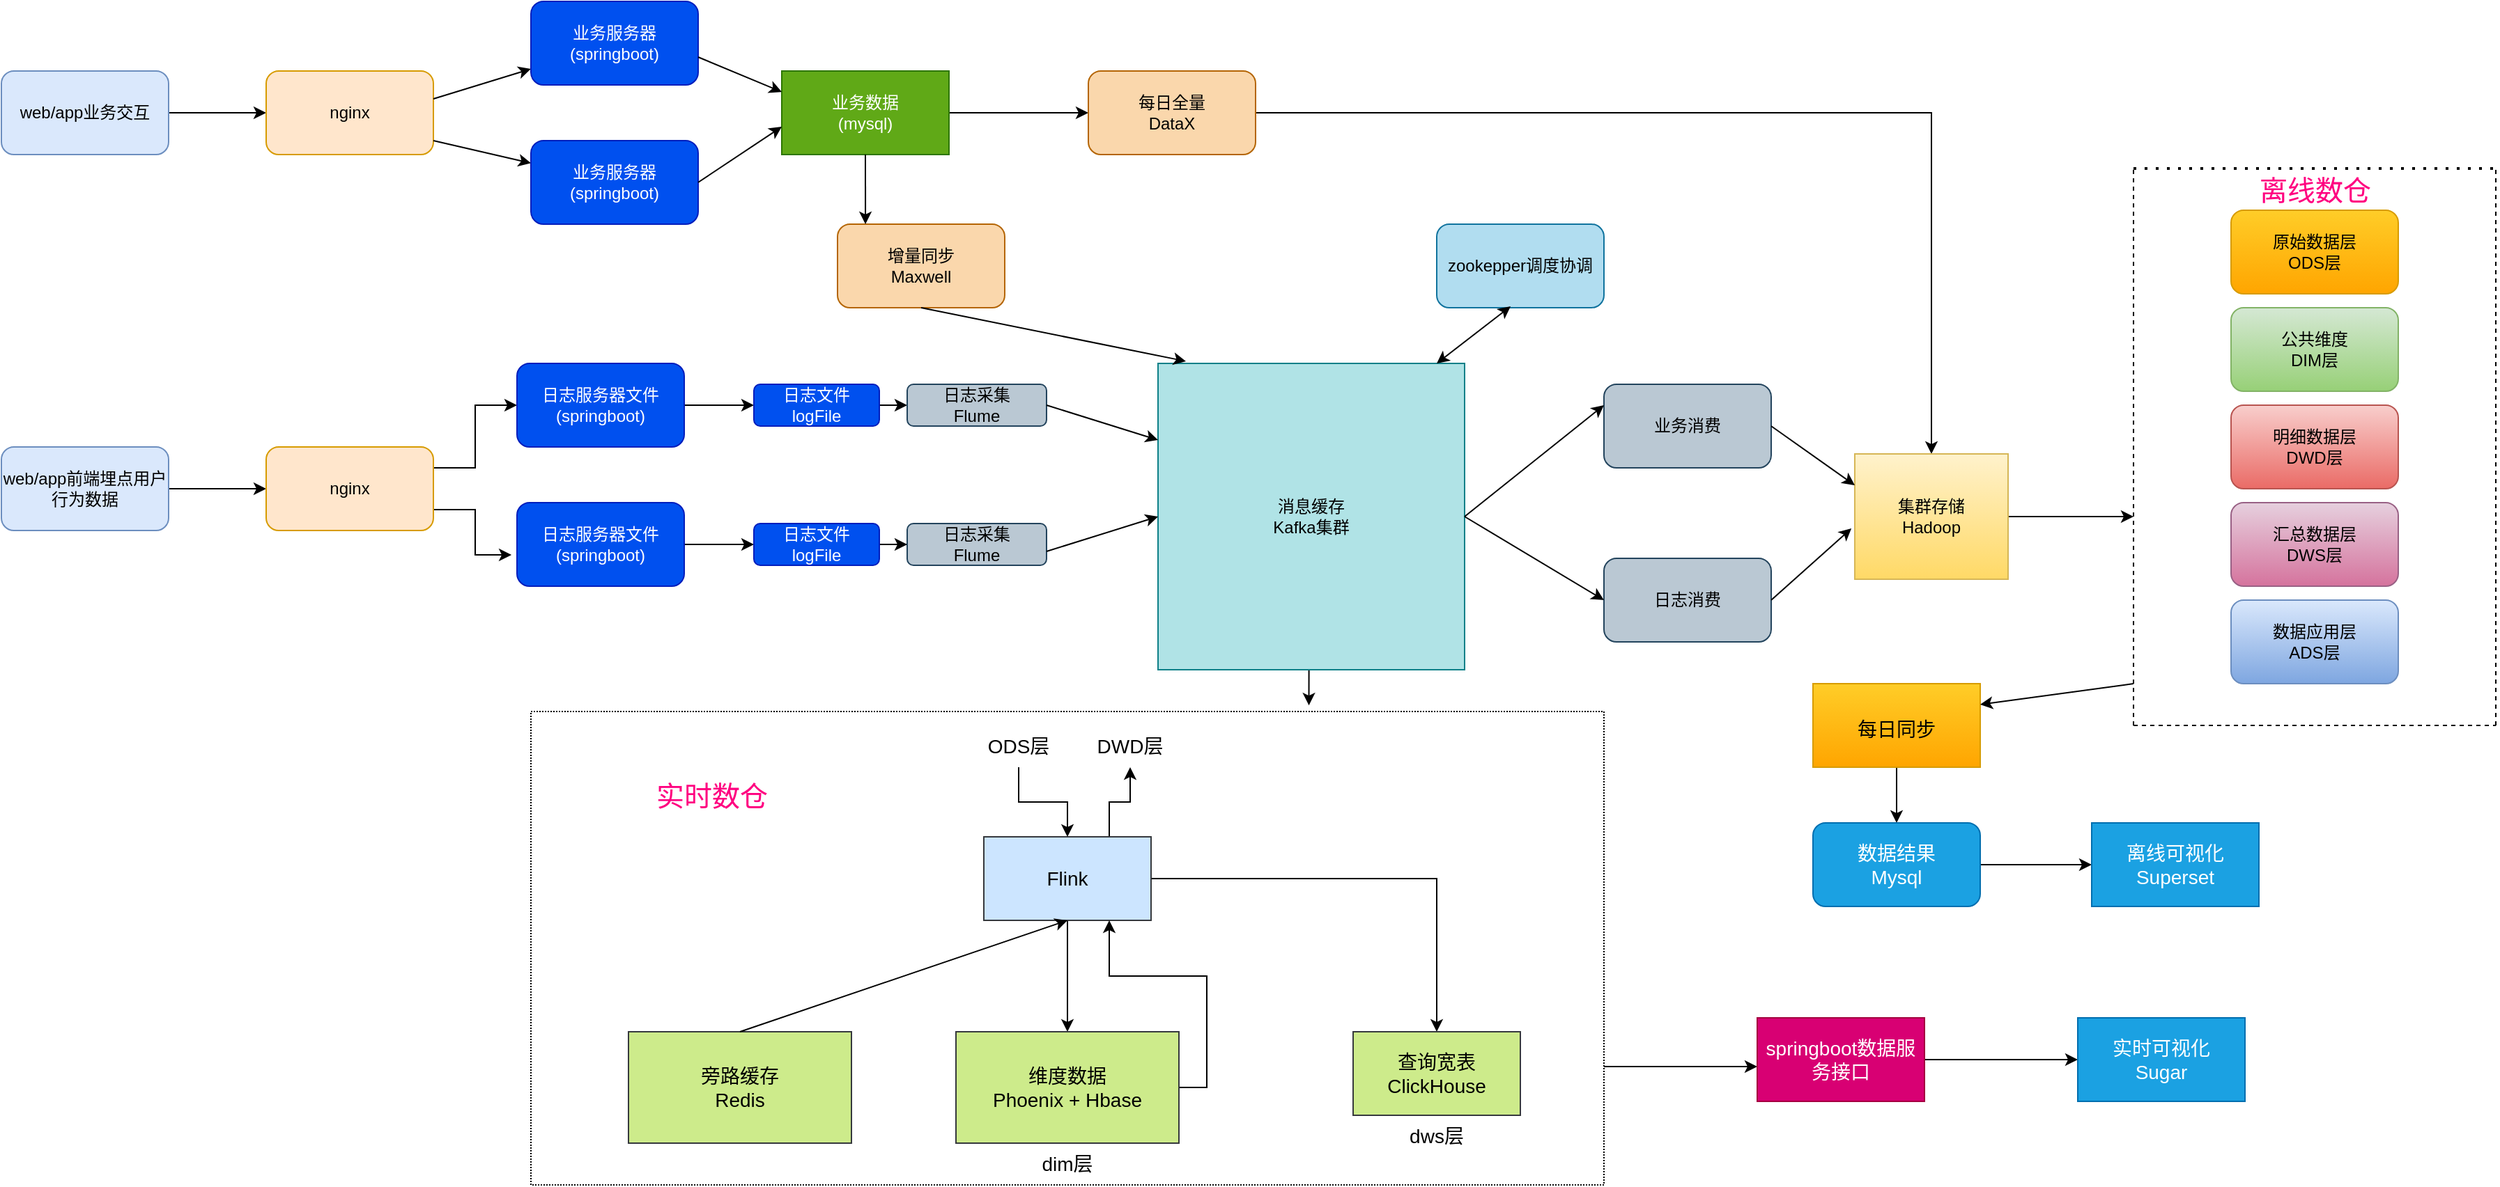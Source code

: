 <mxfile version="20.2.3" type="github">
  <diagram id="mUF7Dhoywo7Pxl9o-WP5" name="第 1 页">
    <mxGraphModel dx="1384" dy="921" grid="1" gridSize="10" guides="1" tooltips="1" connect="1" arrows="1" fold="1" page="1" pageScale="1" pageWidth="1920" pageHeight="1200" math="0" shadow="0">
      <root>
        <mxCell id="0" />
        <mxCell id="1" parent="0" />
        <mxCell id="dPiE7eh1zPIa-c6Ro65R-3" style="edgeStyle=orthogonalEdgeStyle;rounded=0;orthogonalLoop=1;jettySize=auto;html=1;exitX=1;exitY=0.5;exitDx=0;exitDy=0;" edge="1" parent="1" source="dPiE7eh1zPIa-c6Ro65R-1">
          <mxGeometry relative="1" as="geometry">
            <mxPoint x="250" y="110" as="targetPoint" />
          </mxGeometry>
        </mxCell>
        <mxCell id="dPiE7eh1zPIa-c6Ro65R-1" value="web/app业务交互" style="rounded=1;whiteSpace=wrap;html=1;fillColor=#dae8fc;strokeColor=#6c8ebf;" vertex="1" parent="1">
          <mxGeometry x="60" y="80" width="120" height="60" as="geometry" />
        </mxCell>
        <mxCell id="dPiE7eh1zPIa-c6Ro65R-4" value="nginx" style="rounded=1;whiteSpace=wrap;html=1;fillColor=#ffe6cc;strokeColor=#d79b00;" vertex="1" parent="1">
          <mxGeometry x="250" y="80" width="120" height="60" as="geometry" />
        </mxCell>
        <mxCell id="dPiE7eh1zPIa-c6Ro65R-6" value="" style="endArrow=classic;html=1;rounded=0;" edge="1" parent="1" target="dPiE7eh1zPIa-c6Ro65R-9">
          <mxGeometry width="50" height="50" relative="1" as="geometry">
            <mxPoint x="370" y="100" as="sourcePoint" />
            <mxPoint x="440" y="70" as="targetPoint" />
          </mxGeometry>
        </mxCell>
        <mxCell id="dPiE7eh1zPIa-c6Ro65R-7" value="" style="endArrow=classic;html=1;rounded=0;" edge="1" parent="1" target="dPiE7eh1zPIa-c6Ro65R-8">
          <mxGeometry width="50" height="50" relative="1" as="geometry">
            <mxPoint x="370" y="130" as="sourcePoint" />
            <mxPoint x="440" y="150" as="targetPoint" />
          </mxGeometry>
        </mxCell>
        <mxCell id="dPiE7eh1zPIa-c6Ro65R-8" value="业务服务器&lt;br&gt;(springboot)" style="rounded=1;whiteSpace=wrap;html=1;fillColor=#0050ef;fontColor=#ffffff;strokeColor=#001DBC;" vertex="1" parent="1">
          <mxGeometry x="440" y="130" width="120" height="60" as="geometry" />
        </mxCell>
        <mxCell id="dPiE7eh1zPIa-c6Ro65R-9" value="业务服务器&lt;br&gt;(springboot)" style="rounded=1;whiteSpace=wrap;html=1;fillColor=#0050ef;fontColor=#ffffff;strokeColor=#001DBC;" vertex="1" parent="1">
          <mxGeometry x="440" y="30" width="120" height="60" as="geometry" />
        </mxCell>
        <mxCell id="dPiE7eh1zPIa-c6Ro65R-16" style="edgeStyle=orthogonalEdgeStyle;rounded=0;orthogonalLoop=1;jettySize=auto;html=1;exitX=1;exitY=0.5;exitDx=0;exitDy=0;entryX=0;entryY=0.5;entryDx=0;entryDy=0;" edge="1" parent="1" source="dPiE7eh1zPIa-c6Ro65R-10" target="dPiE7eh1zPIa-c6Ro65R-15">
          <mxGeometry relative="1" as="geometry" />
        </mxCell>
        <mxCell id="dPiE7eh1zPIa-c6Ro65R-10" value="业务数据&lt;br&gt;(mysql)" style="rounded=0;whiteSpace=wrap;html=1;fillColor=#60a917;fontColor=#ffffff;strokeColor=#2D7600;" vertex="1" parent="1">
          <mxGeometry x="620" y="80" width="120" height="60" as="geometry" />
        </mxCell>
        <mxCell id="dPiE7eh1zPIa-c6Ro65R-13" value="" style="endArrow=classic;html=1;rounded=0;exitX=1;exitY=0.5;exitDx=0;exitDy=0;" edge="1" parent="1" source="dPiE7eh1zPIa-c6Ro65R-8">
          <mxGeometry width="50" height="50" relative="1" as="geometry">
            <mxPoint x="570" y="170" as="sourcePoint" />
            <mxPoint x="620" y="120" as="targetPoint" />
          </mxGeometry>
        </mxCell>
        <mxCell id="dPiE7eh1zPIa-c6Ro65R-14" value="" style="endArrow=classic;html=1;rounded=0;entryX=0;entryY=0.25;entryDx=0;entryDy=0;" edge="1" parent="1" target="dPiE7eh1zPIa-c6Ro65R-10">
          <mxGeometry width="50" height="50" relative="1" as="geometry">
            <mxPoint x="560" y="70" as="sourcePoint" />
            <mxPoint x="610" y="20" as="targetPoint" />
          </mxGeometry>
        </mxCell>
        <mxCell id="dPiE7eh1zPIa-c6Ro65R-54" style="edgeStyle=orthogonalEdgeStyle;rounded=0;orthogonalLoop=1;jettySize=auto;html=1;exitX=1;exitY=0.5;exitDx=0;exitDy=0;entryX=0.5;entryY=0;entryDx=0;entryDy=0;" edge="1" parent="1" source="dPiE7eh1zPIa-c6Ro65R-15" target="dPiE7eh1zPIa-c6Ro65R-42">
          <mxGeometry relative="1" as="geometry" />
        </mxCell>
        <mxCell id="dPiE7eh1zPIa-c6Ro65R-15" value="每日全量&lt;br&gt;DataX" style="rounded=1;whiteSpace=wrap;html=1;fillColor=#fad7ac;strokeColor=#b46504;" vertex="1" parent="1">
          <mxGeometry x="840" y="80" width="120" height="60" as="geometry" />
        </mxCell>
        <mxCell id="dPiE7eh1zPIa-c6Ro65R-19" style="edgeStyle=orthogonalEdgeStyle;rounded=0;orthogonalLoop=1;jettySize=auto;html=1;exitX=1;exitY=0.5;exitDx=0;exitDy=0;entryX=0;entryY=0.5;entryDx=0;entryDy=0;" edge="1" parent="1" source="dPiE7eh1zPIa-c6Ro65R-17" target="dPiE7eh1zPIa-c6Ro65R-18">
          <mxGeometry relative="1" as="geometry" />
        </mxCell>
        <mxCell id="dPiE7eh1zPIa-c6Ro65R-17" value="web/app前端埋点用户行为数据" style="rounded=1;whiteSpace=wrap;html=1;fillColor=#dae8fc;strokeColor=#6c8ebf;" vertex="1" parent="1">
          <mxGeometry x="60" y="350" width="120" height="60" as="geometry" />
        </mxCell>
        <mxCell id="dPiE7eh1zPIa-c6Ro65R-24" style="edgeStyle=orthogonalEdgeStyle;rounded=0;orthogonalLoop=1;jettySize=auto;html=1;exitX=1;exitY=0.25;exitDx=0;exitDy=0;entryX=0;entryY=0.5;entryDx=0;entryDy=0;" edge="1" parent="1" source="dPiE7eh1zPIa-c6Ro65R-18" target="dPiE7eh1zPIa-c6Ro65R-20">
          <mxGeometry relative="1" as="geometry">
            <Array as="points">
              <mxPoint x="400" y="365" />
              <mxPoint x="400" y="320" />
            </Array>
          </mxGeometry>
        </mxCell>
        <mxCell id="dPiE7eh1zPIa-c6Ro65R-25" style="edgeStyle=orthogonalEdgeStyle;rounded=0;orthogonalLoop=1;jettySize=auto;html=1;exitX=1;exitY=0.75;exitDx=0;exitDy=0;entryX=-0.033;entryY=0.625;entryDx=0;entryDy=0;entryPerimeter=0;" edge="1" parent="1" source="dPiE7eh1zPIa-c6Ro65R-18" target="dPiE7eh1zPIa-c6Ro65R-22">
          <mxGeometry relative="1" as="geometry" />
        </mxCell>
        <mxCell id="dPiE7eh1zPIa-c6Ro65R-18" value="nginx" style="rounded=1;whiteSpace=wrap;html=1;fillColor=#ffe6cc;strokeColor=#d79b00;" vertex="1" parent="1">
          <mxGeometry x="250" y="350" width="120" height="60" as="geometry" />
        </mxCell>
        <mxCell id="dPiE7eh1zPIa-c6Ro65R-28" style="edgeStyle=orthogonalEdgeStyle;rounded=0;orthogonalLoop=1;jettySize=auto;html=1;exitX=1;exitY=0.5;exitDx=0;exitDy=0;entryX=0;entryY=0.5;entryDx=0;entryDy=0;" edge="1" parent="1" source="dPiE7eh1zPIa-c6Ro65R-20" target="dPiE7eh1zPIa-c6Ro65R-26">
          <mxGeometry relative="1" as="geometry" />
        </mxCell>
        <mxCell id="dPiE7eh1zPIa-c6Ro65R-20" value="日志服务器文件&lt;br&gt;(springboot)" style="rounded=1;whiteSpace=wrap;html=1;fillColor=#0050ef;fontColor=#ffffff;strokeColor=#001DBC;" vertex="1" parent="1">
          <mxGeometry x="430" y="290" width="120" height="60" as="geometry" />
        </mxCell>
        <mxCell id="dPiE7eh1zPIa-c6Ro65R-29" style="edgeStyle=orthogonalEdgeStyle;rounded=0;orthogonalLoop=1;jettySize=auto;html=1;exitX=1;exitY=0.5;exitDx=0;exitDy=0;entryX=0;entryY=0.5;entryDx=0;entryDy=0;" edge="1" parent="1" source="dPiE7eh1zPIa-c6Ro65R-22" target="dPiE7eh1zPIa-c6Ro65R-27">
          <mxGeometry relative="1" as="geometry" />
        </mxCell>
        <mxCell id="dPiE7eh1zPIa-c6Ro65R-22" value="日志服务器文件&lt;br&gt;(springboot)" style="rounded=1;whiteSpace=wrap;html=1;fillColor=#0050ef;fontColor=#ffffff;strokeColor=#001DBC;" vertex="1" parent="1">
          <mxGeometry x="430" y="390" width="120" height="60" as="geometry" />
        </mxCell>
        <mxCell id="dPiE7eh1zPIa-c6Ro65R-32" style="edgeStyle=orthogonalEdgeStyle;rounded=0;orthogonalLoop=1;jettySize=auto;html=1;exitX=1;exitY=0.5;exitDx=0;exitDy=0;entryX=0;entryY=0.5;entryDx=0;entryDy=0;" edge="1" parent="1" source="dPiE7eh1zPIa-c6Ro65R-26" target="dPiE7eh1zPIa-c6Ro65R-30">
          <mxGeometry relative="1" as="geometry" />
        </mxCell>
        <mxCell id="dPiE7eh1zPIa-c6Ro65R-26" value="日志文件&lt;br&gt;logFile" style="rounded=1;whiteSpace=wrap;html=1;fillColor=#0050ef;fontColor=#ffffff;strokeColor=#001DBC;" vertex="1" parent="1">
          <mxGeometry x="600" y="305" width="90" height="30" as="geometry" />
        </mxCell>
        <mxCell id="dPiE7eh1zPIa-c6Ro65R-33" style="edgeStyle=orthogonalEdgeStyle;rounded=0;orthogonalLoop=1;jettySize=auto;html=1;exitX=1;exitY=0.5;exitDx=0;exitDy=0;" edge="1" parent="1" source="dPiE7eh1zPIa-c6Ro65R-27" target="dPiE7eh1zPIa-c6Ro65R-31">
          <mxGeometry relative="1" as="geometry" />
        </mxCell>
        <mxCell id="dPiE7eh1zPIa-c6Ro65R-27" value="日志文件&lt;br&gt;logFile" style="rounded=1;whiteSpace=wrap;html=1;fillColor=#0050ef;fontColor=#ffffff;strokeColor=#001DBC;" vertex="1" parent="1">
          <mxGeometry x="600" y="405" width="90" height="30" as="geometry" />
        </mxCell>
        <mxCell id="dPiE7eh1zPIa-c6Ro65R-30" value="日志采集&lt;br&gt;Flume" style="rounded=1;whiteSpace=wrap;html=1;fillColor=#bac8d3;strokeColor=#23445d;" vertex="1" parent="1">
          <mxGeometry x="710" y="305" width="100" height="30" as="geometry" />
        </mxCell>
        <mxCell id="dPiE7eh1zPIa-c6Ro65R-31" value="日志采集&lt;br&gt;Flume" style="rounded=1;whiteSpace=wrap;html=1;fillColor=#bac8d3;strokeColor=#23445d;" vertex="1" parent="1">
          <mxGeometry x="710" y="405" width="100" height="30" as="geometry" />
        </mxCell>
        <mxCell id="dPiE7eh1zPIa-c6Ro65R-99" style="edgeStyle=orthogonalEdgeStyle;rounded=0;orthogonalLoop=1;jettySize=auto;html=1;exitX=0.5;exitY=1;exitDx=0;exitDy=0;entryX=0.725;entryY=-0.013;entryDx=0;entryDy=0;entryPerimeter=0;fontSize=14;" edge="1" parent="1" source="dPiE7eh1zPIa-c6Ro65R-34" target="dPiE7eh1zPIa-c6Ro65R-74">
          <mxGeometry relative="1" as="geometry" />
        </mxCell>
        <mxCell id="dPiE7eh1zPIa-c6Ro65R-34" value="消息缓存&lt;br&gt;Kafka集群" style="whiteSpace=wrap;html=1;aspect=fixed;fillColor=#b0e3e6;strokeColor=#0e8088;" vertex="1" parent="1">
          <mxGeometry x="890" y="290" width="220" height="220" as="geometry" />
        </mxCell>
        <mxCell id="dPiE7eh1zPIa-c6Ro65R-35" value="zookepper调度协调" style="rounded=1;whiteSpace=wrap;html=1;fillColor=#b1ddf0;strokeColor=#10739e;" vertex="1" parent="1">
          <mxGeometry x="1090" y="190" width="120" height="60" as="geometry" />
        </mxCell>
        <mxCell id="dPiE7eh1zPIa-c6Ro65R-36" value="" style="endArrow=classic;startArrow=classic;html=1;rounded=0;entryX=0.442;entryY=0.983;entryDx=0;entryDy=0;entryPerimeter=0;" edge="1" parent="1" target="dPiE7eh1zPIa-c6Ro65R-35">
          <mxGeometry width="50" height="50" relative="1" as="geometry">
            <mxPoint x="1090" y="290" as="sourcePoint" />
            <mxPoint x="1140" y="240" as="targetPoint" />
          </mxGeometry>
        </mxCell>
        <mxCell id="dPiE7eh1zPIa-c6Ro65R-40" value="" style="endArrow=classic;html=1;rounded=0;entryX=0;entryY=0.5;entryDx=0;entryDy=0;" edge="1" parent="1" target="dPiE7eh1zPIa-c6Ro65R-34">
          <mxGeometry width="50" height="50" relative="1" as="geometry">
            <mxPoint x="810" y="425" as="sourcePoint" />
            <mxPoint x="860" y="375" as="targetPoint" />
          </mxGeometry>
        </mxCell>
        <mxCell id="dPiE7eh1zPIa-c6Ro65R-41" value="" style="endArrow=classic;html=1;rounded=0;entryX=0;entryY=0.25;entryDx=0;entryDy=0;" edge="1" parent="1" target="dPiE7eh1zPIa-c6Ro65R-34">
          <mxGeometry width="50" height="50" relative="1" as="geometry">
            <mxPoint x="810" y="320" as="sourcePoint" />
            <mxPoint x="860" y="270" as="targetPoint" />
          </mxGeometry>
        </mxCell>
        <mxCell id="dPiE7eh1zPIa-c6Ro65R-65" style="edgeStyle=orthogonalEdgeStyle;rounded=0;orthogonalLoop=1;jettySize=auto;html=1;fontSize=20;" edge="1" parent="1" source="dPiE7eh1zPIa-c6Ro65R-42">
          <mxGeometry relative="1" as="geometry">
            <mxPoint x="1590" y="400" as="targetPoint" />
          </mxGeometry>
        </mxCell>
        <mxCell id="dPiE7eh1zPIa-c6Ro65R-42" value="集群存储&lt;br&gt;Hadoop" style="rounded=0;whiteSpace=wrap;html=1;fillColor=#fff2cc;gradientColor=#ffd966;strokeColor=#d6b656;" vertex="1" parent="1">
          <mxGeometry x="1390" y="355" width="110" height="90" as="geometry" />
        </mxCell>
        <mxCell id="dPiE7eh1zPIa-c6Ro65R-43" value="业务消费" style="rounded=1;whiteSpace=wrap;html=1;fillColor=#bac8d3;strokeColor=#23445d;" vertex="1" parent="1">
          <mxGeometry x="1210" y="305" width="120" height="60" as="geometry" />
        </mxCell>
        <mxCell id="dPiE7eh1zPIa-c6Ro65R-44" value="日志消费" style="rounded=1;whiteSpace=wrap;html=1;fillColor=#bac8d3;strokeColor=#23445d;" vertex="1" parent="1">
          <mxGeometry x="1210" y="430" width="120" height="60" as="geometry" />
        </mxCell>
        <mxCell id="dPiE7eh1zPIa-c6Ro65R-45" value="" style="endArrow=classic;html=1;rounded=0;entryX=-0.022;entryY=0.594;entryDx=0;entryDy=0;entryPerimeter=0;" edge="1" parent="1" target="dPiE7eh1zPIa-c6Ro65R-42">
          <mxGeometry width="50" height="50" relative="1" as="geometry">
            <mxPoint x="1330" y="460" as="sourcePoint" />
            <mxPoint x="1380" y="410" as="targetPoint" />
          </mxGeometry>
        </mxCell>
        <mxCell id="dPiE7eh1zPIa-c6Ro65R-46" value="" style="endArrow=classic;html=1;rounded=0;entryX=0;entryY=0.25;entryDx=0;entryDy=0;" edge="1" parent="1" target="dPiE7eh1zPIa-c6Ro65R-42">
          <mxGeometry width="50" height="50" relative="1" as="geometry">
            <mxPoint x="1330" y="335" as="sourcePoint" />
            <mxPoint x="1380" y="285" as="targetPoint" />
          </mxGeometry>
        </mxCell>
        <mxCell id="dPiE7eh1zPIa-c6Ro65R-47" value="" style="endArrow=classic;html=1;rounded=0;entryX=0;entryY=0.5;entryDx=0;entryDy=0;exitX=1;exitY=0.5;exitDx=0;exitDy=0;" edge="1" parent="1" source="dPiE7eh1zPIa-c6Ro65R-34" target="dPiE7eh1zPIa-c6Ro65R-44">
          <mxGeometry width="50" height="50" relative="1" as="geometry">
            <mxPoint x="1110" y="480" as="sourcePoint" />
            <mxPoint x="1160" y="430" as="targetPoint" />
          </mxGeometry>
        </mxCell>
        <mxCell id="dPiE7eh1zPIa-c6Ro65R-48" value="" style="endArrow=classic;html=1;rounded=0;entryX=0;entryY=0.25;entryDx=0;entryDy=0;exitX=1;exitY=0.5;exitDx=0;exitDy=0;" edge="1" parent="1" source="dPiE7eh1zPIa-c6Ro65R-34" target="dPiE7eh1zPIa-c6Ro65R-43">
          <mxGeometry width="50" height="50" relative="1" as="geometry">
            <mxPoint x="1110" y="345" as="sourcePoint" />
            <mxPoint x="1160" y="295" as="targetPoint" />
          </mxGeometry>
        </mxCell>
        <mxCell id="dPiE7eh1zPIa-c6Ro65R-51" value="增量同步&lt;br&gt;Maxwell" style="rounded=1;whiteSpace=wrap;html=1;fillColor=#fad7ac;strokeColor=#b46504;" vertex="1" parent="1">
          <mxGeometry x="660" y="190" width="120" height="60" as="geometry" />
        </mxCell>
        <mxCell id="dPiE7eh1zPIa-c6Ro65R-52" value="" style="endArrow=classic;html=1;rounded=0;entryX=0.167;entryY=0;entryDx=0;entryDy=0;entryPerimeter=0;" edge="1" parent="1" target="dPiE7eh1zPIa-c6Ro65R-51">
          <mxGeometry width="50" height="50" relative="1" as="geometry">
            <mxPoint x="680" y="140" as="sourcePoint" />
            <mxPoint x="730" y="90" as="targetPoint" />
          </mxGeometry>
        </mxCell>
        <mxCell id="dPiE7eh1zPIa-c6Ro65R-53" value="" style="endArrow=classic;html=1;rounded=0;entryX=0.091;entryY=-0.007;entryDx=0;entryDy=0;entryPerimeter=0;exitX=0.5;exitY=1;exitDx=0;exitDy=0;" edge="1" parent="1" source="dPiE7eh1zPIa-c6Ro65R-51" target="dPiE7eh1zPIa-c6Ro65R-34">
          <mxGeometry width="50" height="50" relative="1" as="geometry">
            <mxPoint x="780" y="245" as="sourcePoint" />
            <mxPoint x="830" y="195" as="targetPoint" />
          </mxGeometry>
        </mxCell>
        <mxCell id="dPiE7eh1zPIa-c6Ro65R-55" value="" style="endArrow=none;dashed=1;html=1;dashPattern=1 3;strokeWidth=2;rounded=0;" edge="1" parent="1">
          <mxGeometry width="50" height="50" relative="1" as="geometry">
            <mxPoint x="1590" y="150" as="sourcePoint" />
            <mxPoint x="1850" y="150" as="targetPoint" />
          </mxGeometry>
        </mxCell>
        <mxCell id="dPiE7eh1zPIa-c6Ro65R-56" value="" style="endArrow=none;dashed=1;html=1;rounded=0;" edge="1" parent="1">
          <mxGeometry width="50" height="50" relative="1" as="geometry">
            <mxPoint x="1590" y="550" as="sourcePoint" />
            <mxPoint x="1590" y="150" as="targetPoint" />
          </mxGeometry>
        </mxCell>
        <mxCell id="dPiE7eh1zPIa-c6Ro65R-57" value="" style="endArrow=none;dashed=1;html=1;rounded=0;" edge="1" parent="1">
          <mxGeometry width="50" height="50" relative="1" as="geometry">
            <mxPoint x="1850" y="550" as="sourcePoint" />
            <mxPoint x="1850" y="150" as="targetPoint" />
          </mxGeometry>
        </mxCell>
        <mxCell id="dPiE7eh1zPIa-c6Ro65R-58" value="" style="endArrow=none;dashed=1;html=1;rounded=0;" edge="1" parent="1">
          <mxGeometry width="50" height="50" relative="1" as="geometry">
            <mxPoint x="1590" y="550" as="sourcePoint" />
            <mxPoint x="1850" y="550" as="targetPoint" />
          </mxGeometry>
        </mxCell>
        <mxCell id="dPiE7eh1zPIa-c6Ro65R-59" value="数据应用层&lt;br&gt;ADS层" style="rounded=1;whiteSpace=wrap;html=1;fillColor=#dae8fc;gradientColor=#7ea6e0;strokeColor=#6c8ebf;" vertex="1" parent="1">
          <mxGeometry x="1660" y="460" width="120" height="60" as="geometry" />
        </mxCell>
        <mxCell id="dPiE7eh1zPIa-c6Ro65R-60" value="汇总数据层&lt;br&gt;DWS层" style="rounded=1;whiteSpace=wrap;html=1;fillColor=#e6d0de;gradientColor=#d5739d;strokeColor=#996185;" vertex="1" parent="1">
          <mxGeometry x="1660" y="390" width="120" height="60" as="geometry" />
        </mxCell>
        <mxCell id="dPiE7eh1zPIa-c6Ro65R-61" value="明细数据层&lt;br&gt;DWD层" style="rounded=1;whiteSpace=wrap;html=1;fillColor=#f8cecc;gradientColor=#ea6b66;strokeColor=#b85450;" vertex="1" parent="1">
          <mxGeometry x="1660" y="320" width="120" height="60" as="geometry" />
        </mxCell>
        <mxCell id="dPiE7eh1zPIa-c6Ro65R-62" value="公共维度&lt;br&gt;DIM层" style="rounded=1;whiteSpace=wrap;html=1;fillColor=#d5e8d4;gradientColor=#97d077;strokeColor=#82b366;" vertex="1" parent="1">
          <mxGeometry x="1660" y="250" width="120" height="60" as="geometry" />
        </mxCell>
        <mxCell id="dPiE7eh1zPIa-c6Ro65R-63" value="原始数据层&lt;br&gt;ODS层" style="rounded=1;whiteSpace=wrap;html=1;fillColor=#ffcd28;gradientColor=#ffa500;strokeColor=#d79b00;" vertex="1" parent="1">
          <mxGeometry x="1660" y="180" width="120" height="60" as="geometry" />
        </mxCell>
        <mxCell id="dPiE7eh1zPIa-c6Ro65R-64" value="&lt;font color=&quot;#ff0080&quot; style=&quot;font-size: 20px;&quot;&gt;离线数仓&lt;/font&gt;" style="text;html=1;align=center;verticalAlign=middle;resizable=0;points=[];autosize=1;strokeColor=none;fillColor=none;" vertex="1" parent="1">
          <mxGeometry x="1670" y="145" width="100" height="40" as="geometry" />
        </mxCell>
        <mxCell id="dPiE7eh1zPIa-c6Ro65R-71" style="edgeStyle=orthogonalEdgeStyle;rounded=0;orthogonalLoop=1;jettySize=auto;html=1;exitX=0.5;exitY=1;exitDx=0;exitDy=0;entryX=0.5;entryY=0;entryDx=0;entryDy=0;fontSize=14;" edge="1" parent="1" source="dPiE7eh1zPIa-c6Ro65R-67" target="dPiE7eh1zPIa-c6Ro65R-70">
          <mxGeometry relative="1" as="geometry" />
        </mxCell>
        <mxCell id="dPiE7eh1zPIa-c6Ro65R-67" value="&lt;font style=&quot;font-size: 14px;&quot;&gt;每日同步&lt;/font&gt;" style="rounded=0;whiteSpace=wrap;html=1;fontSize=20;fillColor=#ffcd28;gradientColor=#ffa500;strokeColor=#d79b00;" vertex="1" parent="1">
          <mxGeometry x="1360" y="520" width="120" height="60" as="geometry" />
        </mxCell>
        <mxCell id="dPiE7eh1zPIa-c6Ro65R-69" value="" style="endArrow=classic;html=1;rounded=0;fontSize=14;entryX=1;entryY=0.25;entryDx=0;entryDy=0;" edge="1" parent="1" target="dPiE7eh1zPIa-c6Ro65R-67">
          <mxGeometry width="50" height="50" relative="1" as="geometry">
            <mxPoint x="1590" y="520" as="sourcePoint" />
            <mxPoint x="1470" y="510" as="targetPoint" />
            <Array as="points">
              <mxPoint x="1590" y="520" />
            </Array>
          </mxGeometry>
        </mxCell>
        <mxCell id="dPiE7eh1zPIa-c6Ro65R-73" style="edgeStyle=orthogonalEdgeStyle;rounded=0;orthogonalLoop=1;jettySize=auto;html=1;exitX=1;exitY=0.5;exitDx=0;exitDy=0;entryX=0;entryY=0.5;entryDx=0;entryDy=0;fontSize=14;" edge="1" parent="1" source="dPiE7eh1zPIa-c6Ro65R-70" target="dPiE7eh1zPIa-c6Ro65R-72">
          <mxGeometry relative="1" as="geometry" />
        </mxCell>
        <mxCell id="dPiE7eh1zPIa-c6Ro65R-70" value="数据结果&lt;br&gt;Mysql" style="rounded=1;whiteSpace=wrap;html=1;fontSize=14;fillColor=#1ba1e2;fontColor=#ffffff;strokeColor=#006EAF;" vertex="1" parent="1">
          <mxGeometry x="1360" y="620" width="120" height="60" as="geometry" />
        </mxCell>
        <mxCell id="dPiE7eh1zPIa-c6Ro65R-72" value="离线可视化&lt;br&gt;Superset" style="rounded=0;whiteSpace=wrap;html=1;fontSize=14;fillColor=#1ba1e2;fontColor=#ffffff;strokeColor=#006EAF;" vertex="1" parent="1">
          <mxGeometry x="1560" y="620" width="120" height="60" as="geometry" />
        </mxCell>
        <mxCell id="dPiE7eh1zPIa-c6Ro65R-98" style="edgeStyle=orthogonalEdgeStyle;rounded=0;orthogonalLoop=1;jettySize=auto;html=1;exitX=1;exitY=0.75;exitDx=0;exitDy=0;fontSize=14;" edge="1" parent="1" source="dPiE7eh1zPIa-c6Ro65R-74">
          <mxGeometry relative="1" as="geometry">
            <mxPoint x="1320" y="795" as="targetPoint" />
          </mxGeometry>
        </mxCell>
        <mxCell id="dPiE7eh1zPIa-c6Ro65R-74" value="" style="rounded=0;whiteSpace=wrap;html=1;fontSize=14;dashed=1;dashPattern=1 1;" vertex="1" parent="1">
          <mxGeometry x="440" y="540" width="770" height="340" as="geometry" />
        </mxCell>
        <mxCell id="dPiE7eh1zPIa-c6Ro65R-81" style="edgeStyle=orthogonalEdgeStyle;rounded=0;orthogonalLoop=1;jettySize=auto;html=1;exitX=0.75;exitY=0;exitDx=0;exitDy=0;fontSize=14;" edge="1" parent="1" source="dPiE7eh1zPIa-c6Ro65R-75" target="dPiE7eh1zPIa-c6Ro65R-77">
          <mxGeometry relative="1" as="geometry" />
        </mxCell>
        <mxCell id="dPiE7eh1zPIa-c6Ro65R-88" style="edgeStyle=orthogonalEdgeStyle;rounded=0;orthogonalLoop=1;jettySize=auto;html=1;exitX=0.5;exitY=1;exitDx=0;exitDy=0;fontSize=14;" edge="1" parent="1" source="dPiE7eh1zPIa-c6Ro65R-75" target="dPiE7eh1zPIa-c6Ro65R-87">
          <mxGeometry relative="1" as="geometry" />
        </mxCell>
        <mxCell id="dPiE7eh1zPIa-c6Ro65R-91" style="edgeStyle=orthogonalEdgeStyle;rounded=0;orthogonalLoop=1;jettySize=auto;html=1;exitX=1;exitY=0.5;exitDx=0;exitDy=0;entryX=0.5;entryY=0;entryDx=0;entryDy=0;fontSize=14;" edge="1" parent="1" source="dPiE7eh1zPIa-c6Ro65R-75" target="dPiE7eh1zPIa-c6Ro65R-90">
          <mxGeometry relative="1" as="geometry" />
        </mxCell>
        <mxCell id="dPiE7eh1zPIa-c6Ro65R-75" value="Flink" style="rounded=0;whiteSpace=wrap;html=1;fontSize=14;fillColor=#cce5ff;strokeColor=#36393d;" vertex="1" parent="1">
          <mxGeometry x="765" y="630" width="120" height="60" as="geometry" />
        </mxCell>
        <mxCell id="dPiE7eh1zPIa-c6Ro65R-80" value="" style="edgeStyle=orthogonalEdgeStyle;rounded=0;orthogonalLoop=1;jettySize=auto;html=1;fontSize=14;" edge="1" parent="1" source="dPiE7eh1zPIa-c6Ro65R-76" target="dPiE7eh1zPIa-c6Ro65R-75">
          <mxGeometry relative="1" as="geometry" />
        </mxCell>
        <mxCell id="dPiE7eh1zPIa-c6Ro65R-76" value="ODS层" style="text;html=1;strokeColor=none;fillColor=none;align=center;verticalAlign=middle;whiteSpace=wrap;rounded=0;fontSize=14;" vertex="1" parent="1">
          <mxGeometry x="760" y="550" width="60" height="30" as="geometry" />
        </mxCell>
        <mxCell id="dPiE7eh1zPIa-c6Ro65R-77" value="DWD层" style="text;html=1;strokeColor=none;fillColor=none;align=center;verticalAlign=middle;whiteSpace=wrap;rounded=0;fontSize=14;" vertex="1" parent="1">
          <mxGeometry x="840" y="550" width="60" height="30" as="geometry" />
        </mxCell>
        <mxCell id="dPiE7eh1zPIa-c6Ro65R-82" value="旁路缓存&lt;br&gt;Redis" style="rounded=0;whiteSpace=wrap;html=1;fontSize=14;fillColor=#cdeb8b;strokeColor=#36393d;" vertex="1" parent="1">
          <mxGeometry x="510" y="770" width="160" height="80" as="geometry" />
        </mxCell>
        <mxCell id="dPiE7eh1zPIa-c6Ro65R-85" value="" style="endArrow=classic;html=1;rounded=0;fontSize=14;entryX=0.5;entryY=1;entryDx=0;entryDy=0;" edge="1" parent="1" target="dPiE7eh1zPIa-c6Ro65R-75">
          <mxGeometry width="50" height="50" relative="1" as="geometry">
            <mxPoint x="590" y="770" as="sourcePoint" />
            <mxPoint x="640" y="720" as="targetPoint" />
          </mxGeometry>
        </mxCell>
        <mxCell id="dPiE7eh1zPIa-c6Ro65R-89" style="edgeStyle=orthogonalEdgeStyle;rounded=0;orthogonalLoop=1;jettySize=auto;html=1;exitX=1;exitY=0.5;exitDx=0;exitDy=0;entryX=0.75;entryY=1;entryDx=0;entryDy=0;fontSize=14;" edge="1" parent="1" source="dPiE7eh1zPIa-c6Ro65R-87" target="dPiE7eh1zPIa-c6Ro65R-75">
          <mxGeometry relative="1" as="geometry" />
        </mxCell>
        <mxCell id="dPiE7eh1zPIa-c6Ro65R-87" value="维度数据&lt;br&gt;Phoenix + Hbase" style="rounded=0;whiteSpace=wrap;html=1;fontSize=14;fillColor=#cdeb8b;strokeColor=#36393d;" vertex="1" parent="1">
          <mxGeometry x="745" y="770" width="160" height="80" as="geometry" />
        </mxCell>
        <mxCell id="dPiE7eh1zPIa-c6Ro65R-90" value="查询宽表&lt;br&gt;ClickHouse" style="rounded=0;whiteSpace=wrap;html=1;fontSize=14;fillColor=#cdeb8b;strokeColor=#36393d;" vertex="1" parent="1">
          <mxGeometry x="1030" y="770" width="120" height="60" as="geometry" />
        </mxCell>
        <mxCell id="dPiE7eh1zPIa-c6Ro65R-92" value="dim层" style="text;html=1;strokeColor=none;fillColor=none;align=center;verticalAlign=middle;whiteSpace=wrap;rounded=0;fontSize=14;" vertex="1" parent="1">
          <mxGeometry x="795" y="850" width="60" height="30" as="geometry" />
        </mxCell>
        <mxCell id="dPiE7eh1zPIa-c6Ro65R-93" value="dws层" style="text;html=1;strokeColor=none;fillColor=none;align=center;verticalAlign=middle;whiteSpace=wrap;rounded=0;fontSize=14;" vertex="1" parent="1">
          <mxGeometry x="1060" y="830" width="60" height="30" as="geometry" />
        </mxCell>
        <mxCell id="dPiE7eh1zPIa-c6Ro65R-97" style="edgeStyle=orthogonalEdgeStyle;rounded=0;orthogonalLoop=1;jettySize=auto;html=1;exitX=1;exitY=0.5;exitDx=0;exitDy=0;entryX=0;entryY=0.5;entryDx=0;entryDy=0;fontSize=14;" edge="1" parent="1" source="dPiE7eh1zPIa-c6Ro65R-94" target="dPiE7eh1zPIa-c6Ro65R-96">
          <mxGeometry relative="1" as="geometry" />
        </mxCell>
        <mxCell id="dPiE7eh1zPIa-c6Ro65R-94" value="springboot数据服务接口" style="rounded=0;whiteSpace=wrap;html=1;fontSize=14;fillColor=#d80073;fontColor=#ffffff;strokeColor=#A50040;" vertex="1" parent="1">
          <mxGeometry x="1320" y="760" width="120" height="60" as="geometry" />
        </mxCell>
        <mxCell id="dPiE7eh1zPIa-c6Ro65R-96" value="实时可视化&lt;br&gt;Sugar" style="rounded=0;whiteSpace=wrap;html=1;fontSize=14;fillColor=#1ba1e2;fontColor=#ffffff;strokeColor=#006EAF;" vertex="1" parent="1">
          <mxGeometry x="1550" y="760" width="120" height="60" as="geometry" />
        </mxCell>
        <mxCell id="dPiE7eh1zPIa-c6Ro65R-100" value="&lt;font color=&quot;#ff0080&quot; style=&quot;font-size: 20px;&quot;&gt;实时数仓&lt;/font&gt;" style="text;html=1;strokeColor=none;fillColor=none;align=center;verticalAlign=middle;whiteSpace=wrap;rounded=0;fontSize=14;" vertex="1" parent="1">
          <mxGeometry x="500" y="585" width="140" height="30" as="geometry" />
        </mxCell>
      </root>
    </mxGraphModel>
  </diagram>
</mxfile>
